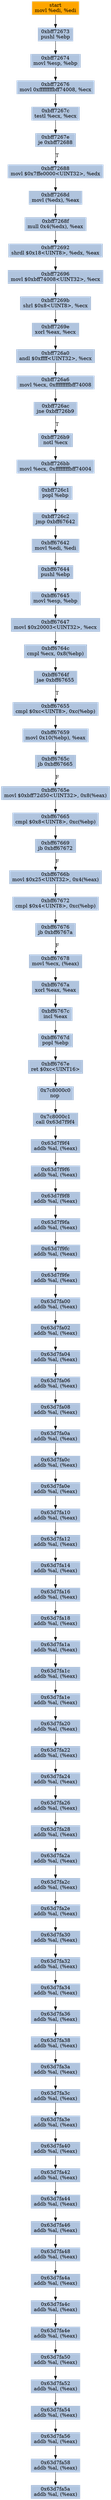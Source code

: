 digraph G {
node[shape=rectangle,style=filled,fillcolor=lightsteelblue,color=lightsteelblue]
bgcolor="transparent"
a0xbff72671movl_edi_edi[label="start\nmovl %edi, %edi",color="lightgrey",fillcolor="orange"];
a0xbff72673pushl_ebp[label="0xbff72673\npushl %ebp"];
a0xbff72674movl_esp_ebp[label="0xbff72674\nmovl %esp, %ebp"];
a0xbff72676movl_0xffffffffbff74008_ecx[label="0xbff72676\nmovl 0xffffffffbff74008, %ecx"];
a0xbff7267ctestl_ecx_ecx[label="0xbff7267c\ntestl %ecx, %ecx"];
a0xbff7267eje_0xbff72688[label="0xbff7267e\nje 0xbff72688"];
a0xbff72688movl_0x7ffe0000UINT32_edx[label="0xbff72688\nmovl $0x7ffe0000<UINT32>, %edx"];
a0xbff7268dmovl_edx__eax[label="0xbff7268d\nmovl (%edx), %eax"];
a0xbff7268fmull_0x4edx__eax[label="0xbff7268f\nmull 0x4(%edx), %eax"];
a0xbff72692shrdl_0x18UINT8_edx_eax[label="0xbff72692\nshrdl $0x18<UINT8>, %edx, %eax"];
a0xbff72696movl_0xbff74008UINT32_ecx[label="0xbff72696\nmovl $0xbff74008<UINT32>, %ecx"];
a0xbff7269bshrl_0x8UINT8_ecx[label="0xbff7269b\nshrl $0x8<UINT8>, %ecx"];
a0xbff7269exorl_eax_ecx[label="0xbff7269e\nxorl %eax, %ecx"];
a0xbff726a0andl_0xffffUINT32_ecx[label="0xbff726a0\nandl $0xffff<UINT32>, %ecx"];
a0xbff726a6movl_ecx_0xffffffffbff74008[label="0xbff726a6\nmovl %ecx, 0xffffffffbff74008"];
a0xbff726acjne_0xbff726b9[label="0xbff726ac\njne 0xbff726b9"];
a0xbff726b9notl_ecx[label="0xbff726b9\nnotl %ecx"];
a0xbff726bbmovl_ecx_0xffffffffbff74004[label="0xbff726bb\nmovl %ecx, 0xffffffffbff74004"];
a0xbff726c1popl_ebp[label="0xbff726c1\npopl %ebp"];
a0xbff726c2jmp_0xbff67642[label="0xbff726c2\njmp 0xbff67642"];
a0xbff67642movl_edi_edi[label="0xbff67642\nmovl %edi, %edi"];
a0xbff67644pushl_ebp[label="0xbff67644\npushl %ebp"];
a0xbff67645movl_esp_ebp[label="0xbff67645\nmovl %esp, %ebp"];
a0xbff67647movl_0x20003UINT32_ecx[label="0xbff67647\nmovl $0x20003<UINT32>, %ecx"];
a0xbff6764ccmpl_ecx_0x8ebp_[label="0xbff6764c\ncmpl %ecx, 0x8(%ebp)"];
a0xbff6764fjae_0xbff67655[label="0xbff6764f\njae 0xbff67655"];
a0xbff67655cmpl_0xcUINT8_0xcebp_[label="0xbff67655\ncmpl $0xc<UINT8>, 0xc(%ebp)"];
a0xbff67659movl_0x10ebp__eax[label="0xbff67659\nmovl 0x10(%ebp), %eax"];
a0xbff6765cjb_0xbff67665[label="0xbff6765c\njb 0xbff67665"];
a0xbff6765emovl_0xbff72d50UINT32_0x8eax_[label="0xbff6765e\nmovl $0xbff72d50<UINT32>, 0x8(%eax)"];
a0xbff67665cmpl_0x8UINT8_0xcebp_[label="0xbff67665\ncmpl $0x8<UINT8>, 0xc(%ebp)"];
a0xbff67669jb_0xbff67672[label="0xbff67669\njb 0xbff67672"];
a0xbff6766bmovl_0x25UINT32_0x4eax_[label="0xbff6766b\nmovl $0x25<UINT32>, 0x4(%eax)"];
a0xbff67672cmpl_0x4UINT8_0xcebp_[label="0xbff67672\ncmpl $0x4<UINT8>, 0xc(%ebp)"];
a0xbff67676jb_0xbff6767a[label="0xbff67676\njb 0xbff6767a"];
a0xbff67678movl_ecx_eax_[label="0xbff67678\nmovl %ecx, (%eax)"];
a0xbff6767axorl_eax_eax[label="0xbff6767a\nxorl %eax, %eax"];
a0xbff6767cincl_eax[label="0xbff6767c\nincl %eax"];
a0xbff6767dpopl_ebp[label="0xbff6767d\npopl %ebp"];
a0xbff6767eret_0xcUINT16[label="0xbff6767e\nret $0xc<UINT16>"];
a0x7c8000c0nop_[label="0x7c8000c0\nnop "];
a0x7c8000c1call_0x63d7f9f4[label="0x7c8000c1\ncall 0x63d7f9f4"];
a0x63d7f9f4addb_al_eax_[label="0x63d7f9f4\naddb %al, (%eax)"];
a0x63d7f9f6addb_al_eax_[label="0x63d7f9f6\naddb %al, (%eax)"];
a0x63d7f9f8addb_al_eax_[label="0x63d7f9f8\naddb %al, (%eax)"];
a0x63d7f9faaddb_al_eax_[label="0x63d7f9fa\naddb %al, (%eax)"];
a0x63d7f9fcaddb_al_eax_[label="0x63d7f9fc\naddb %al, (%eax)"];
a0x63d7f9feaddb_al_eax_[label="0x63d7f9fe\naddb %al, (%eax)"];
a0x63d7fa00addb_al_eax_[label="0x63d7fa00\naddb %al, (%eax)"];
a0x63d7fa02addb_al_eax_[label="0x63d7fa02\naddb %al, (%eax)"];
a0x63d7fa04addb_al_eax_[label="0x63d7fa04\naddb %al, (%eax)"];
a0x63d7fa06addb_al_eax_[label="0x63d7fa06\naddb %al, (%eax)"];
a0x63d7fa08addb_al_eax_[label="0x63d7fa08\naddb %al, (%eax)"];
a0x63d7fa0aaddb_al_eax_[label="0x63d7fa0a\naddb %al, (%eax)"];
a0x63d7fa0caddb_al_eax_[label="0x63d7fa0c\naddb %al, (%eax)"];
a0x63d7fa0eaddb_al_eax_[label="0x63d7fa0e\naddb %al, (%eax)"];
a0x63d7fa10addb_al_eax_[label="0x63d7fa10\naddb %al, (%eax)"];
a0x63d7fa12addb_al_eax_[label="0x63d7fa12\naddb %al, (%eax)"];
a0x63d7fa14addb_al_eax_[label="0x63d7fa14\naddb %al, (%eax)"];
a0x63d7fa16addb_al_eax_[label="0x63d7fa16\naddb %al, (%eax)"];
a0x63d7fa18addb_al_eax_[label="0x63d7fa18\naddb %al, (%eax)"];
a0x63d7fa1aaddb_al_eax_[label="0x63d7fa1a\naddb %al, (%eax)"];
a0x63d7fa1caddb_al_eax_[label="0x63d7fa1c\naddb %al, (%eax)"];
a0x63d7fa1eaddb_al_eax_[label="0x63d7fa1e\naddb %al, (%eax)"];
a0x63d7fa20addb_al_eax_[label="0x63d7fa20\naddb %al, (%eax)"];
a0x63d7fa22addb_al_eax_[label="0x63d7fa22\naddb %al, (%eax)"];
a0x63d7fa24addb_al_eax_[label="0x63d7fa24\naddb %al, (%eax)"];
a0x63d7fa26addb_al_eax_[label="0x63d7fa26\naddb %al, (%eax)"];
a0x63d7fa28addb_al_eax_[label="0x63d7fa28\naddb %al, (%eax)"];
a0x63d7fa2aaddb_al_eax_[label="0x63d7fa2a\naddb %al, (%eax)"];
a0x63d7fa2caddb_al_eax_[label="0x63d7fa2c\naddb %al, (%eax)"];
a0x63d7fa2eaddb_al_eax_[label="0x63d7fa2e\naddb %al, (%eax)"];
a0x63d7fa30addb_al_eax_[label="0x63d7fa30\naddb %al, (%eax)"];
a0x63d7fa32addb_al_eax_[label="0x63d7fa32\naddb %al, (%eax)"];
a0x63d7fa34addb_al_eax_[label="0x63d7fa34\naddb %al, (%eax)"];
a0x63d7fa36addb_al_eax_[label="0x63d7fa36\naddb %al, (%eax)"];
a0x63d7fa38addb_al_eax_[label="0x63d7fa38\naddb %al, (%eax)"];
a0x63d7fa3aaddb_al_eax_[label="0x63d7fa3a\naddb %al, (%eax)"];
a0x63d7fa3caddb_al_eax_[label="0x63d7fa3c\naddb %al, (%eax)"];
a0x63d7fa3eaddb_al_eax_[label="0x63d7fa3e\naddb %al, (%eax)"];
a0x63d7fa40addb_al_eax_[label="0x63d7fa40\naddb %al, (%eax)"];
a0x63d7fa42addb_al_eax_[label="0x63d7fa42\naddb %al, (%eax)"];
a0x63d7fa44addb_al_eax_[label="0x63d7fa44\naddb %al, (%eax)"];
a0x63d7fa46addb_al_eax_[label="0x63d7fa46\naddb %al, (%eax)"];
a0x63d7fa48addb_al_eax_[label="0x63d7fa48\naddb %al, (%eax)"];
a0x63d7fa4aaddb_al_eax_[label="0x63d7fa4a\naddb %al, (%eax)"];
a0x63d7fa4caddb_al_eax_[label="0x63d7fa4c\naddb %al, (%eax)"];
a0x63d7fa4eaddb_al_eax_[label="0x63d7fa4e\naddb %al, (%eax)"];
a0x63d7fa50addb_al_eax_[label="0x63d7fa50\naddb %al, (%eax)"];
a0x63d7fa52addb_al_eax_[label="0x63d7fa52\naddb %al, (%eax)"];
a0x63d7fa54addb_al_eax_[label="0x63d7fa54\naddb %al, (%eax)"];
a0x63d7fa56addb_al_eax_[label="0x63d7fa56\naddb %al, (%eax)"];
a0x63d7fa58addb_al_eax_[label="0x63d7fa58\naddb %al, (%eax)"];
a0x63d7fa5aaddb_al_eax_[label="0x63d7fa5a\naddb %al, (%eax)"];
a0xbff72671movl_edi_edi -> a0xbff72673pushl_ebp [color="#000000"];
a0xbff72673pushl_ebp -> a0xbff72674movl_esp_ebp [color="#000000"];
a0xbff72674movl_esp_ebp -> a0xbff72676movl_0xffffffffbff74008_ecx [color="#000000"];
a0xbff72676movl_0xffffffffbff74008_ecx -> a0xbff7267ctestl_ecx_ecx [color="#000000"];
a0xbff7267ctestl_ecx_ecx -> a0xbff7267eje_0xbff72688 [color="#000000"];
a0xbff7267eje_0xbff72688 -> a0xbff72688movl_0x7ffe0000UINT32_edx [color="#000000",label="T"];
a0xbff72688movl_0x7ffe0000UINT32_edx -> a0xbff7268dmovl_edx__eax [color="#000000"];
a0xbff7268dmovl_edx__eax -> a0xbff7268fmull_0x4edx__eax [color="#000000"];
a0xbff7268fmull_0x4edx__eax -> a0xbff72692shrdl_0x18UINT8_edx_eax [color="#000000"];
a0xbff72692shrdl_0x18UINT8_edx_eax -> a0xbff72696movl_0xbff74008UINT32_ecx [color="#000000"];
a0xbff72696movl_0xbff74008UINT32_ecx -> a0xbff7269bshrl_0x8UINT8_ecx [color="#000000"];
a0xbff7269bshrl_0x8UINT8_ecx -> a0xbff7269exorl_eax_ecx [color="#000000"];
a0xbff7269exorl_eax_ecx -> a0xbff726a0andl_0xffffUINT32_ecx [color="#000000"];
a0xbff726a0andl_0xffffUINT32_ecx -> a0xbff726a6movl_ecx_0xffffffffbff74008 [color="#000000"];
a0xbff726a6movl_ecx_0xffffffffbff74008 -> a0xbff726acjne_0xbff726b9 [color="#000000"];
a0xbff726acjne_0xbff726b9 -> a0xbff726b9notl_ecx [color="#000000",label="T"];
a0xbff726b9notl_ecx -> a0xbff726bbmovl_ecx_0xffffffffbff74004 [color="#000000"];
a0xbff726bbmovl_ecx_0xffffffffbff74004 -> a0xbff726c1popl_ebp [color="#000000"];
a0xbff726c1popl_ebp -> a0xbff726c2jmp_0xbff67642 [color="#000000"];
a0xbff726c2jmp_0xbff67642 -> a0xbff67642movl_edi_edi [color="#000000"];
a0xbff67642movl_edi_edi -> a0xbff67644pushl_ebp [color="#000000"];
a0xbff67644pushl_ebp -> a0xbff67645movl_esp_ebp [color="#000000"];
a0xbff67645movl_esp_ebp -> a0xbff67647movl_0x20003UINT32_ecx [color="#000000"];
a0xbff67647movl_0x20003UINT32_ecx -> a0xbff6764ccmpl_ecx_0x8ebp_ [color="#000000"];
a0xbff6764ccmpl_ecx_0x8ebp_ -> a0xbff6764fjae_0xbff67655 [color="#000000"];
a0xbff6764fjae_0xbff67655 -> a0xbff67655cmpl_0xcUINT8_0xcebp_ [color="#000000",label="T"];
a0xbff67655cmpl_0xcUINT8_0xcebp_ -> a0xbff67659movl_0x10ebp__eax [color="#000000"];
a0xbff67659movl_0x10ebp__eax -> a0xbff6765cjb_0xbff67665 [color="#000000"];
a0xbff6765cjb_0xbff67665 -> a0xbff6765emovl_0xbff72d50UINT32_0x8eax_ [color="#000000",label="F"];
a0xbff6765emovl_0xbff72d50UINT32_0x8eax_ -> a0xbff67665cmpl_0x8UINT8_0xcebp_ [color="#000000"];
a0xbff67665cmpl_0x8UINT8_0xcebp_ -> a0xbff67669jb_0xbff67672 [color="#000000"];
a0xbff67669jb_0xbff67672 -> a0xbff6766bmovl_0x25UINT32_0x4eax_ [color="#000000",label="F"];
a0xbff6766bmovl_0x25UINT32_0x4eax_ -> a0xbff67672cmpl_0x4UINT8_0xcebp_ [color="#000000"];
a0xbff67672cmpl_0x4UINT8_0xcebp_ -> a0xbff67676jb_0xbff6767a [color="#000000"];
a0xbff67676jb_0xbff6767a -> a0xbff67678movl_ecx_eax_ [color="#000000",label="F"];
a0xbff67678movl_ecx_eax_ -> a0xbff6767axorl_eax_eax [color="#000000"];
a0xbff6767axorl_eax_eax -> a0xbff6767cincl_eax [color="#000000"];
a0xbff6767cincl_eax -> a0xbff6767dpopl_ebp [color="#000000"];
a0xbff6767dpopl_ebp -> a0xbff6767eret_0xcUINT16 [color="#000000"];
a0xbff6767eret_0xcUINT16 -> a0x7c8000c0nop_ [color="#000000"];
a0x7c8000c0nop_ -> a0x7c8000c1call_0x63d7f9f4 [color="#000000"];
a0x7c8000c1call_0x63d7f9f4 -> a0x63d7f9f4addb_al_eax_ [color="#000000"];
a0x63d7f9f4addb_al_eax_ -> a0x63d7f9f6addb_al_eax_ [color="#000000"];
a0x63d7f9f6addb_al_eax_ -> a0x63d7f9f8addb_al_eax_ [color="#000000"];
a0x63d7f9f8addb_al_eax_ -> a0x63d7f9faaddb_al_eax_ [color="#000000"];
a0x63d7f9faaddb_al_eax_ -> a0x63d7f9fcaddb_al_eax_ [color="#000000"];
a0x63d7f9fcaddb_al_eax_ -> a0x63d7f9feaddb_al_eax_ [color="#000000"];
a0x63d7f9feaddb_al_eax_ -> a0x63d7fa00addb_al_eax_ [color="#000000"];
a0x63d7fa00addb_al_eax_ -> a0x63d7fa02addb_al_eax_ [color="#000000"];
a0x63d7fa02addb_al_eax_ -> a0x63d7fa04addb_al_eax_ [color="#000000"];
a0x63d7fa04addb_al_eax_ -> a0x63d7fa06addb_al_eax_ [color="#000000"];
a0x63d7fa06addb_al_eax_ -> a0x63d7fa08addb_al_eax_ [color="#000000"];
a0x63d7fa08addb_al_eax_ -> a0x63d7fa0aaddb_al_eax_ [color="#000000"];
a0x63d7fa0aaddb_al_eax_ -> a0x63d7fa0caddb_al_eax_ [color="#000000"];
a0x63d7fa0caddb_al_eax_ -> a0x63d7fa0eaddb_al_eax_ [color="#000000"];
a0x63d7fa0eaddb_al_eax_ -> a0x63d7fa10addb_al_eax_ [color="#000000"];
a0x63d7fa10addb_al_eax_ -> a0x63d7fa12addb_al_eax_ [color="#000000"];
a0x63d7fa12addb_al_eax_ -> a0x63d7fa14addb_al_eax_ [color="#000000"];
a0x63d7fa14addb_al_eax_ -> a0x63d7fa16addb_al_eax_ [color="#000000"];
a0x63d7fa16addb_al_eax_ -> a0x63d7fa18addb_al_eax_ [color="#000000"];
a0x63d7fa18addb_al_eax_ -> a0x63d7fa1aaddb_al_eax_ [color="#000000"];
a0x63d7fa1aaddb_al_eax_ -> a0x63d7fa1caddb_al_eax_ [color="#000000"];
a0x63d7fa1caddb_al_eax_ -> a0x63d7fa1eaddb_al_eax_ [color="#000000"];
a0x63d7fa1eaddb_al_eax_ -> a0x63d7fa20addb_al_eax_ [color="#000000"];
a0x63d7fa20addb_al_eax_ -> a0x63d7fa22addb_al_eax_ [color="#000000"];
a0x63d7fa22addb_al_eax_ -> a0x63d7fa24addb_al_eax_ [color="#000000"];
a0x63d7fa24addb_al_eax_ -> a0x63d7fa26addb_al_eax_ [color="#000000"];
a0x63d7fa26addb_al_eax_ -> a0x63d7fa28addb_al_eax_ [color="#000000"];
a0x63d7fa28addb_al_eax_ -> a0x63d7fa2aaddb_al_eax_ [color="#000000"];
a0x63d7fa2aaddb_al_eax_ -> a0x63d7fa2caddb_al_eax_ [color="#000000"];
a0x63d7fa2caddb_al_eax_ -> a0x63d7fa2eaddb_al_eax_ [color="#000000"];
a0x63d7fa2eaddb_al_eax_ -> a0x63d7fa30addb_al_eax_ [color="#000000"];
a0x63d7fa30addb_al_eax_ -> a0x63d7fa32addb_al_eax_ [color="#000000"];
a0x63d7fa32addb_al_eax_ -> a0x63d7fa34addb_al_eax_ [color="#000000"];
a0x63d7fa34addb_al_eax_ -> a0x63d7fa36addb_al_eax_ [color="#000000"];
a0x63d7fa36addb_al_eax_ -> a0x63d7fa38addb_al_eax_ [color="#000000"];
a0x63d7fa38addb_al_eax_ -> a0x63d7fa3aaddb_al_eax_ [color="#000000"];
a0x63d7fa3aaddb_al_eax_ -> a0x63d7fa3caddb_al_eax_ [color="#000000"];
a0x63d7fa3caddb_al_eax_ -> a0x63d7fa3eaddb_al_eax_ [color="#000000"];
a0x63d7fa3eaddb_al_eax_ -> a0x63d7fa40addb_al_eax_ [color="#000000"];
a0x63d7fa40addb_al_eax_ -> a0x63d7fa42addb_al_eax_ [color="#000000"];
a0x63d7fa42addb_al_eax_ -> a0x63d7fa44addb_al_eax_ [color="#000000"];
a0x63d7fa44addb_al_eax_ -> a0x63d7fa46addb_al_eax_ [color="#000000"];
a0x63d7fa46addb_al_eax_ -> a0x63d7fa48addb_al_eax_ [color="#000000"];
a0x63d7fa48addb_al_eax_ -> a0x63d7fa4aaddb_al_eax_ [color="#000000"];
a0x63d7fa4aaddb_al_eax_ -> a0x63d7fa4caddb_al_eax_ [color="#000000"];
a0x63d7fa4caddb_al_eax_ -> a0x63d7fa4eaddb_al_eax_ [color="#000000"];
a0x63d7fa4eaddb_al_eax_ -> a0x63d7fa50addb_al_eax_ [color="#000000"];
a0x63d7fa50addb_al_eax_ -> a0x63d7fa52addb_al_eax_ [color="#000000"];
a0x63d7fa52addb_al_eax_ -> a0x63d7fa54addb_al_eax_ [color="#000000"];
a0x63d7fa54addb_al_eax_ -> a0x63d7fa56addb_al_eax_ [color="#000000"];
a0x63d7fa56addb_al_eax_ -> a0x63d7fa58addb_al_eax_ [color="#000000"];
a0x63d7fa58addb_al_eax_ -> a0x63d7fa5aaddb_al_eax_ [color="#000000"];
}
